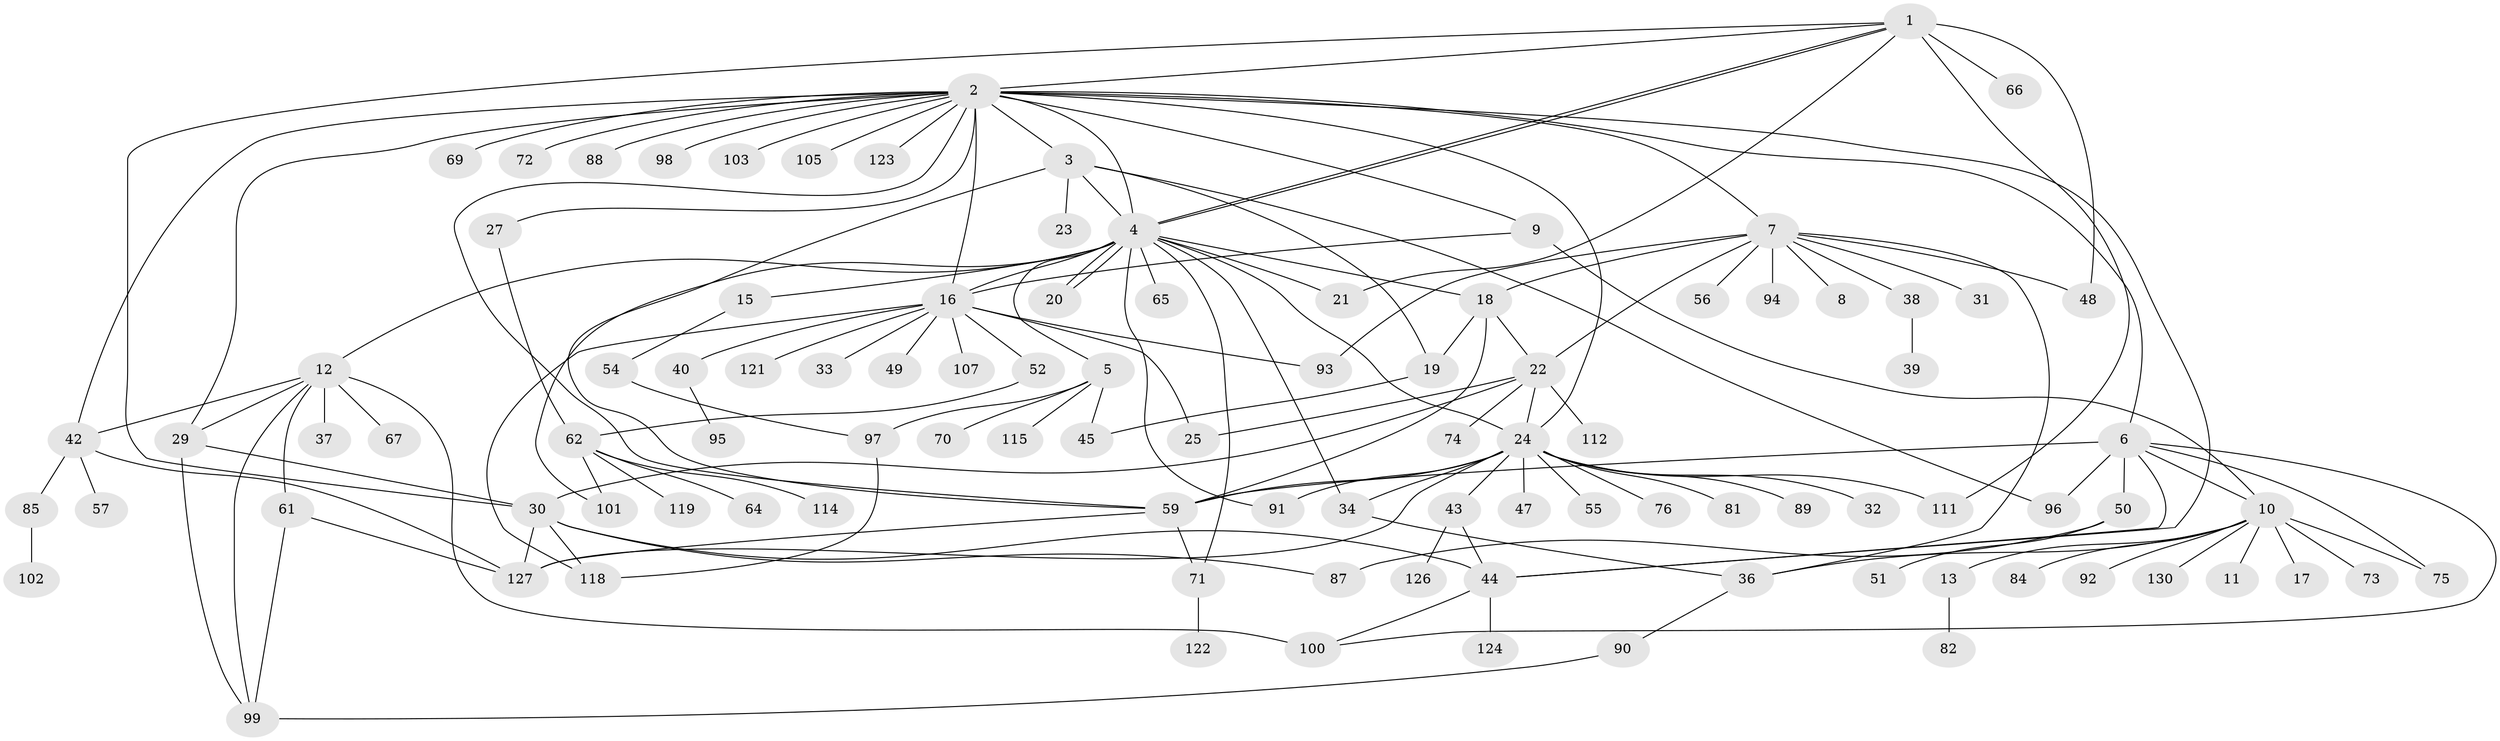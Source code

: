 // Generated by graph-tools (version 1.1) at 2025/23/03/03/25 07:23:54]
// undirected, 101 vertices, 151 edges
graph export_dot {
graph [start="1"]
  node [color=gray90,style=filled];
  1 [super="+129"];
  2 [super="+26"];
  3 [super="+79"];
  4 [super="+117"];
  5 [super="+78"];
  6 [super="+60"];
  7 [super="+120"];
  8;
  9;
  10 [super="+14"];
  11;
  12 [super="+63"];
  13;
  15;
  16 [super="+41"];
  17;
  18;
  19 [super="+83"];
  20;
  21;
  22 [super="+35"];
  23;
  24 [super="+28"];
  25;
  27;
  29 [super="+113"];
  30 [super="+80"];
  31;
  32;
  33;
  34;
  36 [super="+58"];
  37;
  38;
  39 [super="+53"];
  40;
  42 [super="+68"];
  43;
  44 [super="+46"];
  45;
  47;
  48;
  49;
  50;
  51;
  52;
  54;
  55;
  56;
  57;
  59 [super="+77"];
  61 [super="+86"];
  62 [super="+109"];
  64;
  65;
  66;
  67;
  69 [super="+106"];
  70;
  71;
  72;
  73;
  74;
  75 [super="+108"];
  76;
  81;
  82;
  84;
  85;
  87;
  88;
  89;
  90;
  91;
  92;
  93 [super="+110"];
  94;
  95;
  96;
  97 [super="+116"];
  98;
  99 [super="+125"];
  100 [super="+104"];
  101;
  102;
  103;
  105;
  107;
  111;
  112;
  114;
  115;
  118;
  119;
  121;
  122;
  123;
  124;
  126;
  127 [super="+128"];
  130;
  1 -- 2;
  1 -- 4;
  1 -- 4;
  1 -- 21;
  1 -- 48;
  1 -- 66;
  1 -- 111;
  1 -- 30;
  2 -- 3;
  2 -- 4;
  2 -- 6 [weight=2];
  2 -- 7;
  2 -- 9;
  2 -- 24;
  2 -- 27;
  2 -- 29;
  2 -- 42;
  2 -- 69;
  2 -- 72;
  2 -- 88;
  2 -- 98;
  2 -- 103;
  2 -- 105;
  2 -- 123;
  2 -- 16;
  2 -- 59;
  2 -- 44;
  3 -- 4;
  3 -- 19;
  3 -- 23;
  3 -- 59;
  3 -- 96;
  4 -- 5;
  4 -- 12;
  4 -- 15;
  4 -- 16;
  4 -- 18;
  4 -- 20;
  4 -- 20;
  4 -- 21;
  4 -- 24;
  4 -- 34;
  4 -- 65;
  4 -- 71;
  4 -- 91;
  4 -- 101;
  5 -- 45;
  5 -- 70;
  5 -- 97;
  5 -- 115;
  6 -- 10;
  6 -- 44;
  6 -- 50;
  6 -- 75;
  6 -- 96;
  6 -- 100;
  6 -- 59;
  7 -- 8;
  7 -- 18;
  7 -- 31;
  7 -- 36;
  7 -- 38;
  7 -- 48;
  7 -- 56;
  7 -- 93;
  7 -- 94;
  7 -- 22;
  9 -- 10;
  9 -- 16;
  10 -- 11;
  10 -- 13;
  10 -- 17;
  10 -- 73;
  10 -- 92;
  10 -- 130;
  10 -- 75;
  10 -- 84;
  10 -- 36;
  12 -- 29;
  12 -- 37;
  12 -- 42;
  12 -- 61;
  12 -- 100 [weight=2];
  12 -- 67;
  12 -- 99;
  13 -- 82;
  15 -- 54;
  16 -- 33;
  16 -- 40;
  16 -- 121;
  16 -- 107;
  16 -- 49;
  16 -- 52;
  16 -- 118;
  16 -- 25;
  16 -- 93;
  18 -- 19;
  18 -- 22;
  18 -- 59;
  19 -- 45;
  22 -- 24;
  22 -- 25;
  22 -- 30;
  22 -- 74;
  22 -- 112;
  24 -- 32;
  24 -- 34;
  24 -- 43;
  24 -- 47;
  24 -- 55;
  24 -- 59;
  24 -- 76;
  24 -- 89;
  24 -- 91;
  24 -- 111;
  24 -- 127;
  24 -- 81;
  27 -- 62;
  29 -- 30;
  29 -- 99;
  30 -- 44;
  30 -- 87;
  30 -- 118;
  30 -- 127;
  34 -- 36;
  36 -- 90;
  38 -- 39;
  40 -- 95;
  42 -- 57;
  42 -- 85;
  42 -- 127;
  43 -- 126;
  43 -- 44;
  44 -- 124;
  44 -- 100;
  50 -- 51;
  50 -- 87;
  52 -- 62;
  54 -- 97;
  59 -- 71;
  59 -- 127;
  61 -- 99;
  61 -- 127;
  62 -- 64;
  62 -- 101;
  62 -- 114;
  62 -- 119;
  71 -- 122;
  85 -- 102;
  90 -- 99;
  97 -- 118;
}
